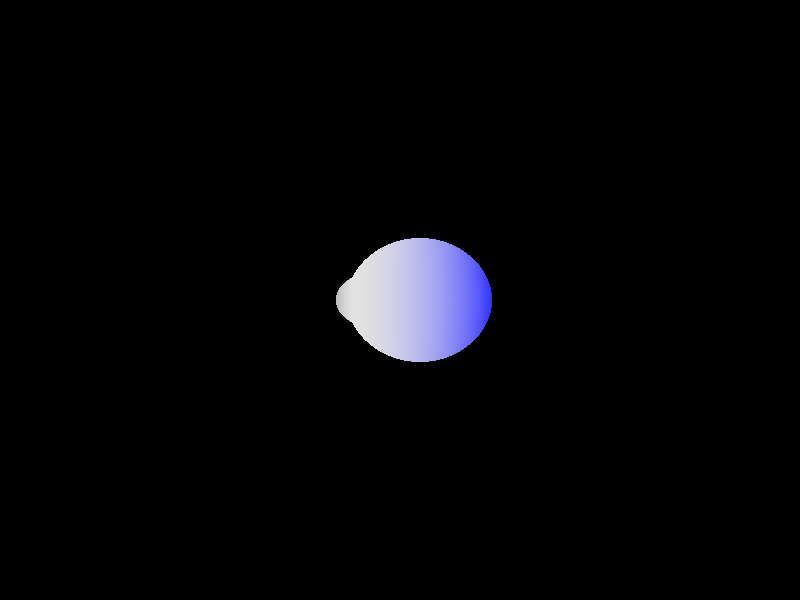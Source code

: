 #include "colors.inc"

camera{
	location <0, 12, -3>
	look_at 0
}

blob{
	cylinder{
		<-1,0,0>, <1,0,0>, 0.5, 1
	}
	sphere{
		<1,0,0>, 2
		strength 1.5
		texture{
			pigment{colour Blue}
		}
	}
	sphere{
		0, 2
		strength 2
		texture{
			pigment{colour Grey}
		}
	}
}  
/*
sphere{
	<1,0,0>, 2
	texture{
		pigment{colour Blue transmit .5}
	}
}
sphere{
	0, 2
	texture{
		pigment{colour Grey transmit .5}
	}
}*/
light_source { <2, 4, -3> color White}
